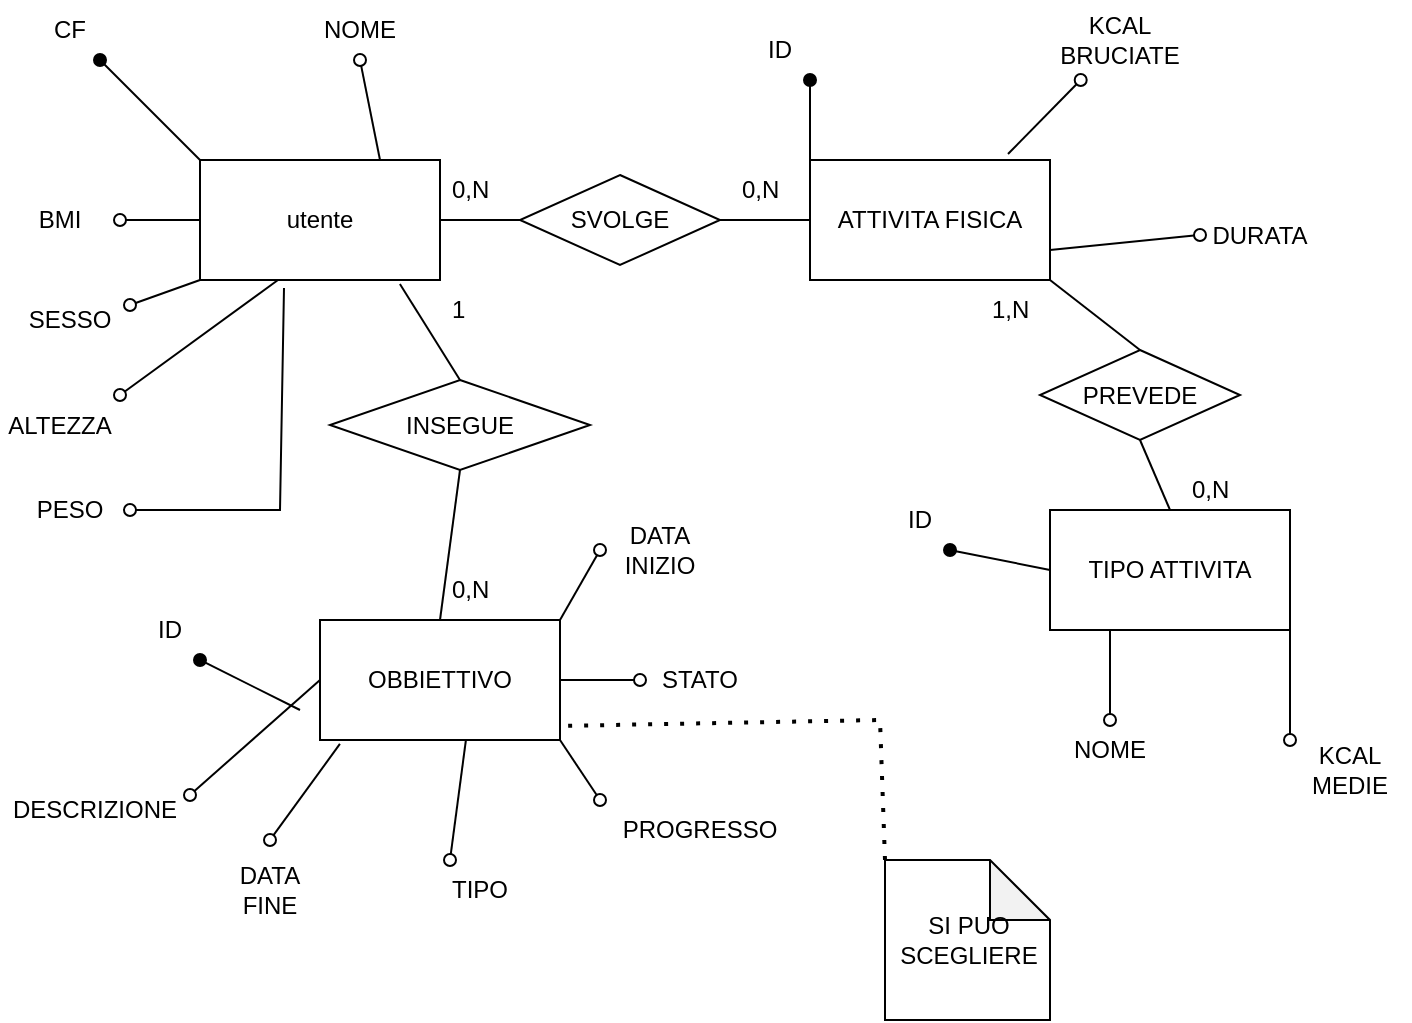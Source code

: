 <!--[if IE]><meta http-equiv="X-UA-Compatible" content="IE=5,IE=9" ><![endif]-->
<!DOCTYPE html>
<html>
<head>
<title>Fitness.drawio.html</title>
<meta charset="utf-8"/>
</head>
<body>
<div class="mxgraph" style="max-width:100%;border:1px solid transparent;" data-mxgraph="{&quot;highlight&quot;:&quot;#0000ff&quot;,&quot;nav&quot;:true,&quot;resize&quot;:true,&quot;xml&quot;:&quot;&lt;mxfile host=\&quot;app.diagrams.net\&quot; agent=\&quot;Mozilla/5.0 (Windows NT 10.0; Win64; x64) AppleWebKit/537.36 (KHTML, like Gecko) Chrome/129.0.0.0 Safari/537.36\&quot; version=\&quot;24.7.17\&quot;&gt;&lt;diagram id=\&quot;R2lEEEUBdFMjLlhIrx00\&quot; name=\&quot;Page-1\&quot;&gt;&lt;mxGraphModel dx=\&quot;733\&quot; dy=\&quot;390\&quot; grid=\&quot;1\&quot; gridSize=\&quot;10\&quot; guides=\&quot;1\&quot; tooltips=\&quot;1\&quot; connect=\&quot;1\&quot; arrows=\&quot;1\&quot; fold=\&quot;1\&quot; page=\&quot;1\&quot; pageScale=\&quot;1\&quot; pageWidth=\&quot;850\&quot; pageHeight=\&quot;1100\&quot; math=\&quot;0\&quot; shadow=\&quot;0\&quot; extFonts=\&quot;Permanent Marker^https://fonts.googleapis.com/css?family=Permanent+Marker\&quot;&gt;&lt;root&gt;&lt;mxCell id=\&quot;0\&quot;/&gt;&lt;mxCell id=\&quot;1\&quot; parent=\&quot;0\&quot;/&gt;&lt;mxCell id=\&quot;_cLSloztdKRhmM_iYa8v-1\&quot; value=\&quot;utente\&quot; style=\&quot;rounded=0;whiteSpace=wrap;html=1;\&quot; vertex=\&quot;1\&quot; parent=\&quot;1\&quot;&gt;&lt;mxGeometry x=\&quot;120\&quot; y=\&quot;100\&quot; width=\&quot;120\&quot; height=\&quot;60\&quot; as=\&quot;geometry\&quot;/&gt;&lt;/mxCell&gt;&lt;mxCell id=\&quot;_cLSloztdKRhmM_iYa8v-9\&quot; value=\&quot;\&quot; style=\&quot;endArrow=none;html=1;rounded=0;exitX=1;exitY=0.5;exitDx=0;exitDy=0;entryX=0.35;entryY=1.067;entryDx=0;entryDy=0;entryPerimeter=0;startArrow=oval;startFill=0;\&quot; edge=\&quot;1\&quot; parent=\&quot;1\&quot; source=\&quot;_cLSloztdKRhmM_iYa8v-74\&quot; target=\&quot;_cLSloztdKRhmM_iYa8v-1\&quot;&gt;&lt;mxGeometry width=\&quot;50\&quot; height=\&quot;50\&quot; relative=\&quot;1\&quot; as=\&quot;geometry\&quot;&gt;&lt;mxPoint x=\&quot;110\&quot; y=\&quot;335\&quot; as=\&quot;sourcePoint\&quot;/&gt;&lt;mxPoint x=\&quot;310\&quot; y=\&quot;200\&quot; as=\&quot;targetPoint\&quot;/&gt;&lt;Array as=\&quot;points\&quot;&gt;&lt;mxPoint x=\&quot;160\&quot; y=\&quot;275\&quot;/&gt;&lt;/Array&gt;&lt;/mxGeometry&gt;&lt;/mxCell&gt;&lt;mxCell id=\&quot;_cLSloztdKRhmM_iYa8v-10\&quot; value=\&quot;\&quot; style=\&quot;endArrow=none;html=1;rounded=0;exitX=1;exitY=0;exitDx=0;exitDy=0;entryX=0.325;entryY=1;entryDx=0;entryDy=0;entryPerimeter=0;startArrow=oval;startFill=0;\&quot; edge=\&quot;1\&quot; parent=\&quot;1\&quot; source=\&quot;_cLSloztdKRhmM_iYa8v-73\&quot; target=\&quot;_cLSloztdKRhmM_iYa8v-1\&quot;&gt;&lt;mxGeometry width=\&quot;50\&quot; height=\&quot;50\&quot; relative=\&quot;1\&quot; as=\&quot;geometry\&quot;&gt;&lt;mxPoint x=\&quot;96.82\&quot; y=\&quot;247.322\&quot; as=\&quot;sourcePoint\&quot;/&gt;&lt;mxPoint x=\&quot;170\&quot; y=\&quot;350\&quot; as=\&quot;targetPoint\&quot;/&gt;&lt;/mxGeometry&gt;&lt;/mxCell&gt;&lt;mxCell id=\&quot;_cLSloztdKRhmM_iYa8v-14\&quot; value=\&quot;\&quot; style=\&quot;endArrow=none;html=1;rounded=0;exitX=1;exitY=0.25;exitDx=0;exitDy=0;entryX=0;entryY=1;entryDx=0;entryDy=0;startArrow=oval;startFill=0;\&quot; edge=\&quot;1\&quot; parent=\&quot;1\&quot; source=\&quot;_cLSloztdKRhmM_iYa8v-72\&quot; target=\&quot;_cLSloztdKRhmM_iYa8v-1\&quot;&gt;&lt;mxGeometry width=\&quot;50\&quot; height=\&quot;50\&quot; relative=\&quot;1\&quot; as=\&quot;geometry\&quot;&gt;&lt;mxPoint x=\&quot;96.82\&quot; y=\&quot;177.322\&quot; as=\&quot;sourcePoint\&quot;/&gt;&lt;mxPoint x=\&quot;200\&quot; y=\&quot;350\&quot; as=\&quot;targetPoint\&quot;/&gt;&lt;/mxGeometry&gt;&lt;/mxCell&gt;&lt;mxCell id=\&quot;_cLSloztdKRhmM_iYa8v-15\&quot; value=\&quot;\&quot; style=\&quot;endArrow=oval;html=1;rounded=0;endFill=0;exitX=0;exitY=0.5;exitDx=0;exitDy=0;entryX=1;entryY=0.5;entryDx=0;entryDy=0;\&quot; edge=\&quot;1\&quot; parent=\&quot;1\&quot; source=\&quot;_cLSloztdKRhmM_iYa8v-1\&quot; target=\&quot;_cLSloztdKRhmM_iYa8v-67\&quot;&gt;&lt;mxGeometry width=\&quot;50\&quot; height=\&quot;50\&quot; relative=\&quot;1\&quot; as=\&quot;geometry\&quot;&gt;&lt;mxPoint x=\&quot;80\&quot; y=\&quot;130\&quot; as=\&quot;sourcePoint\&quot;/&gt;&lt;mxPoint x=\&quot;100\&quot; y=\&quot;100\&quot; as=\&quot;targetPoint\&quot;/&gt;&lt;/mxGeometry&gt;&lt;/mxCell&gt;&lt;mxCell id=\&quot;_cLSloztdKRhmM_iYa8v-18\&quot; value=\&quot;OBBIETTIVO\&quot; style=\&quot;rounded=0;whiteSpace=wrap;html=1;\&quot; vertex=\&quot;1\&quot; parent=\&quot;1\&quot;&gt;&lt;mxGeometry x=\&quot;180\&quot; y=\&quot;330\&quot; width=\&quot;120\&quot; height=\&quot;60\&quot; as=\&quot;geometry\&quot;/&gt;&lt;/mxCell&gt;&lt;mxCell id=\&quot;_cLSloztdKRhmM_iYa8v-23\&quot; value=\&quot;\&quot; style=\&quot;endArrow=none;html=1;rounded=0;entryX=0.833;entryY=1.033;entryDx=0;entryDy=0;entryPerimeter=0;exitX=0.5;exitY=0;exitDx=0;exitDy=0;\&quot; edge=\&quot;1\&quot; parent=\&quot;1\&quot; source=\&quot;_cLSloztdKRhmM_iYa8v-24\&quot; target=\&quot;_cLSloztdKRhmM_iYa8v-1\&quot;&gt;&lt;mxGeometry width=\&quot;50\&quot; height=\&quot;50\&quot; relative=\&quot;1\&quot; as=\&quot;geometry\&quot;&gt;&lt;mxPoint x=\&quot;350\&quot; y=\&quot;280\&quot; as=\&quot;sourcePoint\&quot;/&gt;&lt;mxPoint x=\&quot;400\&quot; y=\&quot;230\&quot; as=\&quot;targetPoint\&quot;/&gt;&lt;/mxGeometry&gt;&lt;/mxCell&gt;&lt;mxCell id=\&quot;_cLSloztdKRhmM_iYa8v-24\&quot; value=\&quot;&amp;lt;span style=&amp;quot;text-align: left;&amp;quot;&amp;gt;INSEGUE&amp;lt;/span&amp;gt;\&quot; style=\&quot;rhombus;whiteSpace=wrap;html=1;\&quot; vertex=\&quot;1\&quot; parent=\&quot;1\&quot;&gt;&lt;mxGeometry x=\&quot;185\&quot; y=\&quot;210\&quot; width=\&quot;130\&quot; height=\&quot;45\&quot; as=\&quot;geometry\&quot;/&gt;&lt;/mxCell&gt;&lt;mxCell id=\&quot;_cLSloztdKRhmM_iYa8v-26\&quot; value=\&quot;\&quot; style=\&quot;endArrow=none;html=1;rounded=0;exitX=0.5;exitY=1;exitDx=0;exitDy=0;entryX=0.5;entryY=0;entryDx=0;entryDy=0;\&quot; edge=\&quot;1\&quot; parent=\&quot;1\&quot; source=\&quot;_cLSloztdKRhmM_iYa8v-24\&quot; target=\&quot;_cLSloztdKRhmM_iYa8v-18\&quot;&gt;&lt;mxGeometry width=\&quot;50\&quot; height=\&quot;50\&quot; relative=\&quot;1\&quot; as=\&quot;geometry\&quot;&gt;&lt;mxPoint x=\&quot;480\&quot; y=\&quot;280\&quot; as=\&quot;sourcePoint\&quot;/&gt;&lt;mxPoint x=\&quot;530\&quot; y=\&quot;230\&quot; as=\&quot;targetPoint\&quot;/&gt;&lt;/mxGeometry&gt;&lt;/mxCell&gt;&lt;mxCell id=\&quot;_cLSloztdKRhmM_iYa8v-27\&quot; value=\&quot;1\&quot; style=\&quot;text;strokeColor=none;fillColor=none;align=left;verticalAlign=middle;spacingLeft=4;spacingRight=4;overflow=hidden;points=[[0,0.5],[1,0.5]];portConstraint=eastwest;rotatable=0;whiteSpace=wrap;html=1;\&quot; vertex=\&quot;1\&quot; parent=\&quot;1\&quot;&gt;&lt;mxGeometry x=\&quot;240\&quot; y=\&quot;160\&quot; width=\&quot;20\&quot; height=\&quot;30\&quot; as=\&quot;geometry\&quot;/&gt;&lt;/mxCell&gt;&lt;mxCell id=\&quot;_cLSloztdKRhmM_iYa8v-28\&quot; value=\&quot;0,N\&quot; style=\&quot;text;strokeColor=none;fillColor=none;align=left;verticalAlign=middle;spacingLeft=4;spacingRight=4;overflow=hidden;points=[[0,0.5],[1,0.5]];portConstraint=eastwest;rotatable=0;whiteSpace=wrap;html=1;\&quot; vertex=\&quot;1\&quot; parent=\&quot;1\&quot;&gt;&lt;mxGeometry x=\&quot;240\&quot; y=\&quot;300\&quot; width=\&quot;40\&quot; height=\&quot;30\&quot; as=\&quot;geometry\&quot;/&gt;&lt;/mxCell&gt;&lt;mxCell id=\&quot;_cLSloztdKRhmM_iYa8v-33\&quot; value=\&quot;\&quot; style=\&quot;endArrow=none;html=1;rounded=0;exitX=1;exitY=0.25;exitDx=0;exitDy=0;entryX=0;entryY=0.5;entryDx=0;entryDy=0;startArrow=oval;startFill=0;\&quot; edge=\&quot;1\&quot; parent=\&quot;1\&quot; source=\&quot;_cLSloztdKRhmM_iYa8v-75\&quot; target=\&quot;_cLSloztdKRhmM_iYa8v-18\&quot;&gt;&lt;mxGeometry width=\&quot;50\&quot; height=\&quot;50\&quot; relative=\&quot;1\&quot; as=\&quot;geometry\&quot;&gt;&lt;mxPoint x=\&quot;110\&quot; y=\&quot;415\&quot; as=\&quot;sourcePoint\&quot;/&gt;&lt;mxPoint x=\&quot;150\&quot; y=\&quot;430\&quot; as=\&quot;targetPoint\&quot;/&gt;&lt;/mxGeometry&gt;&lt;/mxCell&gt;&lt;mxCell id=\&quot;_cLSloztdKRhmM_iYa8v-34\&quot; value=\&quot;\&quot; style=\&quot;endArrow=none;html=1;rounded=0;exitX=0.5;exitY=0;exitDx=0;exitDy=0;entryX=0.083;entryY=1.033;entryDx=0;entryDy=0;entryPerimeter=0;startArrow=oval;startFill=0;\&quot; edge=\&quot;1\&quot; parent=\&quot;1\&quot; source=\&quot;_cLSloztdKRhmM_iYa8v-77\&quot; target=\&quot;_cLSloztdKRhmM_iYa8v-18\&quot;&gt;&lt;mxGeometry width=\&quot;50\&quot; height=\&quot;50\&quot; relative=\&quot;1\&quot; as=\&quot;geometry\&quot;&gt;&lt;mxPoint x=\&quot;185\&quot; y=\&quot;430\&quot; as=\&quot;sourcePoint\&quot;/&gt;&lt;mxPoint x=\&quot;310\&quot; y=\&quot;440\&quot; as=\&quot;targetPoint\&quot;/&gt;&lt;/mxGeometry&gt;&lt;/mxCell&gt;&lt;mxCell id=\&quot;_cLSloztdKRhmM_iYa8v-35\&quot; value=\&quot;\&quot; style=\&quot;endArrow=none;html=1;rounded=0;exitX=0.25;exitY=0;exitDx=0;exitDy=0;entryX=0.608;entryY=1;entryDx=0;entryDy=0;entryPerimeter=0;startArrow=oval;startFill=0;\&quot; edge=\&quot;1\&quot; parent=\&quot;1\&quot; source=\&quot;_cLSloztdKRhmM_iYa8v-78\&quot; target=\&quot;_cLSloztdKRhmM_iYa8v-18\&quot;&gt;&lt;mxGeometry width=\&quot;50\&quot; height=\&quot;50\&quot; relative=\&quot;1\&quot; as=\&quot;geometry\&quot;&gt;&lt;mxPoint x=\&quot;263.18\&quot; y=\&quot;437.322\&quot; as=\&quot;sourcePoint\&quot;/&gt;&lt;mxPoint x=\&quot;510\&quot; y=\&quot;430\&quot; as=\&quot;targetPoint\&quot;/&gt;&lt;/mxGeometry&gt;&lt;/mxCell&gt;&lt;mxCell id=\&quot;_cLSloztdKRhmM_iYa8v-37\&quot; value=\&quot;\&quot; style=\&quot;endArrow=none;html=1;rounded=0;entryX=1;entryY=0.5;entryDx=0;entryDy=0;startArrow=oval;startFill=0;\&quot; edge=\&quot;1\&quot; parent=\&quot;1\&quot; source=\&quot;_cLSloztdKRhmM_iYa8v-80\&quot; target=\&quot;_cLSloztdKRhmM_iYa8v-18\&quot;&gt;&lt;mxGeometry width=\&quot;50\&quot; height=\&quot;50\&quot; relative=\&quot;1\&quot; as=\&quot;geometry\&quot;&gt;&lt;mxPoint x=\&quot;320\&quot; y=\&quot;360\&quot; as=\&quot;sourcePoint\&quot;/&gt;&lt;mxPoint x=\&quot;520\&quot; y=\&quot;410\&quot; as=\&quot;targetPoint\&quot;/&gt;&lt;/mxGeometry&gt;&lt;/mxCell&gt;&lt;mxCell id=\&quot;_cLSloztdKRhmM_iYa8v-38\&quot; value=\&quot;\&quot; style=\&quot;endArrow=none;html=1;rounded=0;exitX=0;exitY=0.5;exitDx=0;exitDy=0;entryX=1;entryY=0;entryDx=0;entryDy=0;startArrow=oval;startFill=0;\&quot; edge=\&quot;1\&quot; parent=\&quot;1\&quot; source=\&quot;_cLSloztdKRhmM_iYa8v-81\&quot; target=\&quot;_cLSloztdKRhmM_iYa8v-18\&quot;&gt;&lt;mxGeometry width=\&quot;50\&quot; height=\&quot;50\&quot; relative=\&quot;1\&quot; as=\&quot;geometry\&quot;&gt;&lt;mxPoint x=\&quot;307\&quot; y=\&quot;309\&quot; as=\&quot;sourcePoint\&quot;/&gt;&lt;mxPoint x=\&quot;520\&quot; y=\&quot;280\&quot; as=\&quot;targetPoint\&quot;/&gt;&lt;/mxGeometry&gt;&lt;/mxCell&gt;&lt;mxCell id=\&quot;_cLSloztdKRhmM_iYa8v-40\&quot; value=\&quot;\&quot; style=\&quot;endArrow=none;html=1;rounded=0;exitX=0;exitY=0;exitDx=0;exitDy=0;entryX=1;entryY=1;entryDx=0;entryDy=0;startArrow=oval;startFill=0;\&quot; edge=\&quot;1\&quot; parent=\&quot;1\&quot; source=\&quot;_cLSloztdKRhmM_iYa8v-79\&quot; target=\&quot;_cLSloztdKRhmM_iYa8v-18\&quot;&gt;&lt;mxGeometry width=\&quot;50\&quot; height=\&quot;50\&quot; relative=\&quot;1\&quot; as=\&quot;geometry\&quot;&gt;&lt;mxPoint x=\&quot;336.98\&quot; y=\&quot;405\&quot; as=\&quot;sourcePoint\&quot;/&gt;&lt;mxPoint x=\&quot;610\&quot; y=\&quot;290\&quot; as=\&quot;targetPoint\&quot;/&gt;&lt;/mxGeometry&gt;&lt;/mxCell&gt;&lt;mxCell id=\&quot;_cLSloztdKRhmM_iYa8v-41\&quot; value=\&quot;ATTIVITA FISICA\&quot; style=\&quot;rounded=0;whiteSpace=wrap;html=1;\&quot; vertex=\&quot;1\&quot; parent=\&quot;1\&quot;&gt;&lt;mxGeometry x=\&quot;425\&quot; y=\&quot;100\&quot; width=\&quot;120\&quot; height=\&quot;60\&quot; as=\&quot;geometry\&quot;/&gt;&lt;/mxCell&gt;&lt;mxCell id=\&quot;_cLSloztdKRhmM_iYa8v-46\&quot; value=\&quot;\&quot; style=\&quot;endArrow=none;html=1;rounded=0;exitX=0;exitY=0.5;exitDx=0;exitDy=0;entryX=1;entryY=0.75;entryDx=0;entryDy=0;endFill=0;startArrow=oval;startFill=0;\&quot; edge=\&quot;1\&quot; parent=\&quot;1\&quot; source=\&quot;_cLSloztdKRhmM_iYa8v-84\&quot; target=\&quot;_cLSloztdKRhmM_iYa8v-41\&quot;&gt;&lt;mxGeometry width=\&quot;50\&quot; height=\&quot;50\&quot; relative=\&quot;1\&quot; as=\&quot;geometry\&quot;&gt;&lt;mxPoint x=\&quot;623.96\&quot; y=\&quot;140\&quot; as=\&quot;sourcePoint\&quot;/&gt;&lt;mxPoint x=\&quot;690\&quot; y=\&quot;190\&quot; as=\&quot;targetPoint\&quot;/&gt;&lt;/mxGeometry&gt;&lt;/mxCell&gt;&lt;mxCell id=\&quot;_cLSloztdKRhmM_iYa8v-47\&quot; value=\&quot;\&quot; style=\&quot;endArrow=oval;html=1;rounded=0;exitX=0.825;exitY=-0.05;exitDx=0;exitDy=0;exitPerimeter=0;startArrow=none;startFill=0;endFill=0;\&quot; edge=\&quot;1\&quot; parent=\&quot;1\&quot; source=\&quot;_cLSloztdKRhmM_iYa8v-41\&quot; target=\&quot;_cLSloztdKRhmM_iYa8v-83\&quot;&gt;&lt;mxGeometry width=\&quot;50\&quot; height=\&quot;50\&quot; relative=\&quot;1\&quot; as=\&quot;geometry\&quot;&gt;&lt;mxPoint x=\&quot;610\&quot; y=\&quot;80\&quot; as=\&quot;sourcePoint\&quot;/&gt;&lt;mxPoint x=\&quot;545\&quot; y=\&quot;80\&quot; as=\&quot;targetPoint\&quot;/&gt;&lt;/mxGeometry&gt;&lt;/mxCell&gt;&lt;mxCell id=\&quot;_cLSloztdKRhmM_iYa8v-49\&quot; value=\&quot;\&quot; style=\&quot;endArrow=none;html=1;rounded=0;exitX=1;exitY=0.5;exitDx=0;exitDy=0;entryX=0;entryY=0.5;entryDx=0;entryDy=0;\&quot; edge=\&quot;1\&quot; parent=\&quot;1\&quot; source=\&quot;_cLSloztdKRhmM_iYa8v-50\&quot; target=\&quot;_cLSloztdKRhmM_iYa8v-41\&quot;&gt;&lt;mxGeometry width=\&quot;50\&quot; height=\&quot;50\&quot; relative=\&quot;1\&quot; as=\&quot;geometry\&quot;&gt;&lt;mxPoint x=\&quot;425\&quot; y=\&quot;180\&quot; as=\&quot;sourcePoint\&quot;/&gt;&lt;mxPoint x=\&quot;360\&quot; y=\&quot;50\&quot; as=\&quot;targetPoint\&quot;/&gt;&lt;/mxGeometry&gt;&lt;/mxCell&gt;&lt;mxCell id=\&quot;_cLSloztdKRhmM_iYa8v-50\&quot; value=\&quot;&amp;lt;span style=&amp;quot;text-align: left;&amp;quot;&amp;gt;SVOLGE&amp;lt;/span&amp;gt;\&quot; style=\&quot;rhombus;whiteSpace=wrap;html=1;\&quot; vertex=\&quot;1\&quot; parent=\&quot;1\&quot;&gt;&lt;mxGeometry x=\&quot;280\&quot; y=\&quot;107.5\&quot; width=\&quot;100\&quot; height=\&quot;45\&quot; as=\&quot;geometry\&quot;/&gt;&lt;/mxCell&gt;&lt;mxCell id=\&quot;_cLSloztdKRhmM_iYa8v-51\&quot; value=\&quot;\&quot; style=\&quot;endArrow=none;html=1;rounded=0;exitX=0;exitY=0.5;exitDx=0;exitDy=0;entryX=1;entryY=0.5;entryDx=0;entryDy=0;\&quot; edge=\&quot;1\&quot; parent=\&quot;1\&quot; source=\&quot;_cLSloztdKRhmM_iYa8v-50\&quot; target=\&quot;_cLSloztdKRhmM_iYa8v-1\&quot;&gt;&lt;mxGeometry width=\&quot;50\&quot; height=\&quot;50\&quot; relative=\&quot;1\&quot; as=\&quot;geometry\&quot;&gt;&lt;mxPoint x=\&quot;555\&quot; y=\&quot;180\&quot; as=\&quot;sourcePoint\&quot;/&gt;&lt;mxPoint x=\&quot;315\&quot; y=\&quot;230\&quot; as=\&quot;targetPoint\&quot;/&gt;&lt;/mxGeometry&gt;&lt;/mxCell&gt;&lt;mxCell id=\&quot;_cLSloztdKRhmM_iYa8v-52\&quot; value=\&quot;0,N\&quot; style=\&quot;text;strokeColor=none;fillColor=none;align=left;verticalAlign=middle;spacingLeft=4;spacingRight=4;overflow=hidden;points=[[0,0.5],[1,0.5]];portConstraint=eastwest;rotatable=0;whiteSpace=wrap;html=1;\&quot; vertex=\&quot;1\&quot; parent=\&quot;1\&quot;&gt;&lt;mxGeometry x=\&quot;240\&quot; y=\&quot;100\&quot; width=\&quot;40\&quot; height=\&quot;30\&quot; as=\&quot;geometry\&quot;/&gt;&lt;/mxCell&gt;&lt;mxCell id=\&quot;_cLSloztdKRhmM_iYa8v-53\&quot; value=\&quot;0,N\&quot; style=\&quot;text;strokeColor=none;fillColor=none;align=left;verticalAlign=middle;spacingLeft=4;spacingRight=4;overflow=hidden;points=[[0,0.5],[1,0.5]];portConstraint=eastwest;rotatable=0;whiteSpace=wrap;html=1;\&quot; vertex=\&quot;1\&quot; parent=\&quot;1\&quot;&gt;&lt;mxGeometry x=\&quot;385\&quot; y=\&quot;100\&quot; width=\&quot;40\&quot; height=\&quot;30\&quot; as=\&quot;geometry\&quot;/&gt;&lt;/mxCell&gt;&lt;mxCell id=\&quot;_cLSloztdKRhmM_iYa8v-87\&quot; style=\&quot;edgeStyle=orthogonalEdgeStyle;rounded=0;orthogonalLoop=1;jettySize=auto;html=1;endArrow=oval;endFill=0;exitX=1;exitY=1;exitDx=0;exitDy=0;entryX=0;entryY=0;entryDx=0;entryDy=0;\&quot; edge=\&quot;1\&quot; parent=\&quot;1\&quot; source=\&quot;_cLSloztdKRhmM_iYa8v-54\&quot; target=\&quot;_cLSloztdKRhmM_iYa8v-86\&quot;&gt;&lt;mxGeometry relative=\&quot;1\&quot; as=\&quot;geometry\&quot;&gt;&lt;mxPoint x=\&quot;740\&quot; y=\&quot;300\&quot; as=\&quot;sourcePoint\&quot;/&gt;&lt;mxPoint x=\&quot;750\&quot; y=\&quot;363\&quot; as=\&quot;targetPoint\&quot;/&gt;&lt;/mxGeometry&gt;&lt;/mxCell&gt;&lt;mxCell id=\&quot;_cLSloztdKRhmM_iYa8v-88\&quot; style=\&quot;edgeStyle=orthogonalEdgeStyle;rounded=0;orthogonalLoop=1;jettySize=auto;html=1;exitX=0.25;exitY=1;exitDx=0;exitDy=0;entryX=0.5;entryY=0;entryDx=0;entryDy=0;endArrow=oval;endFill=0;\&quot; edge=\&quot;1\&quot; parent=\&quot;1\&quot; source=\&quot;_cLSloztdKRhmM_iYa8v-54\&quot; target=\&quot;_cLSloztdKRhmM_iYa8v-85\&quot;&gt;&lt;mxGeometry relative=\&quot;1\&quot; as=\&quot;geometry\&quot;/&gt;&lt;/mxCell&gt;&lt;mxCell id=\&quot;_cLSloztdKRhmM_iYa8v-54\&quot; value=\&quot;TIPO ATTIVITA\&quot; style=\&quot;rounded=0;whiteSpace=wrap;html=1;\&quot; vertex=\&quot;1\&quot; parent=\&quot;1\&quot;&gt;&lt;mxGeometry x=\&quot;545\&quot; y=\&quot;275\&quot; width=\&quot;120\&quot; height=\&quot;60\&quot; as=\&quot;geometry\&quot;/&gt;&lt;/mxCell&gt;&lt;mxCell id=\&quot;_cLSloztdKRhmM_iYa8v-55\&quot; value=\&quot;&amp;lt;span style=&amp;quot;text-align: left;&amp;quot;&amp;gt;PREVEDE&amp;lt;/span&amp;gt;\&quot; style=\&quot;rhombus;whiteSpace=wrap;html=1;\&quot; vertex=\&quot;1\&quot; parent=\&quot;1\&quot;&gt;&lt;mxGeometry x=\&quot;540\&quot; y=\&quot;195\&quot; width=\&quot;100\&quot; height=\&quot;45\&quot; as=\&quot;geometry\&quot;/&gt;&lt;/mxCell&gt;&lt;mxCell id=\&quot;_cLSloztdKRhmM_iYa8v-56\&quot; value=\&quot;1,N\&quot; style=\&quot;text;strokeColor=none;fillColor=none;align=left;verticalAlign=middle;spacingLeft=4;spacingRight=4;overflow=hidden;points=[[0,0.5],[1,0.5]];portConstraint=eastwest;rotatable=0;whiteSpace=wrap;html=1;\&quot; vertex=\&quot;1\&quot; parent=\&quot;1\&quot;&gt;&lt;mxGeometry x=\&quot;510\&quot; y=\&quot;160\&quot; width=\&quot;40\&quot; height=\&quot;30\&quot; as=\&quot;geometry\&quot;/&gt;&lt;/mxCell&gt;&lt;mxCell id=\&quot;_cLSloztdKRhmM_iYa8v-57\&quot; value=\&quot;0,N\&quot; style=\&quot;text;strokeColor=none;fillColor=none;align=left;verticalAlign=middle;spacingLeft=4;spacingRight=4;overflow=hidden;points=[[0,0.5],[1,0.5]];portConstraint=eastwest;rotatable=0;whiteSpace=wrap;html=1;\&quot; vertex=\&quot;1\&quot; parent=\&quot;1\&quot;&gt;&lt;mxGeometry x=\&quot;610\&quot; y=\&quot;250\&quot; width=\&quot;40\&quot; height=\&quot;30\&quot; as=\&quot;geometry\&quot;/&gt;&lt;/mxCell&gt;&lt;mxCell id=\&quot;_cLSloztdKRhmM_iYa8v-58\&quot; value=\&quot;\&quot; style=\&quot;endArrow=none;html=1;rounded=0;entryX=0.5;entryY=0;entryDx=0;entryDy=0;exitX=1;exitY=1;exitDx=0;exitDy=0;\&quot; edge=\&quot;1\&quot; parent=\&quot;1\&quot; source=\&quot;_cLSloztdKRhmM_iYa8v-41\&quot; target=\&quot;_cLSloztdKRhmM_iYa8v-55\&quot;&gt;&lt;mxGeometry width=\&quot;50\&quot; height=\&quot;50\&quot; relative=\&quot;1\&quot; as=\&quot;geometry\&quot;&gt;&lt;mxPoint x=\&quot;380\&quot; y=\&quot;300\&quot; as=\&quot;sourcePoint\&quot;/&gt;&lt;mxPoint x=\&quot;430\&quot; y=\&quot;250\&quot; as=\&quot;targetPoint\&quot;/&gt;&lt;/mxGeometry&gt;&lt;/mxCell&gt;&lt;mxCell id=\&quot;_cLSloztdKRhmM_iYa8v-59\&quot; value=\&quot;\&quot; style=\&quot;endArrow=none;html=1;rounded=0;entryX=0.5;entryY=1;entryDx=0;entryDy=0;exitX=0.5;exitY=0;exitDx=0;exitDy=0;\&quot; edge=\&quot;1\&quot; parent=\&quot;1\&quot; source=\&quot;_cLSloztdKRhmM_iYa8v-54\&quot; target=\&quot;_cLSloztdKRhmM_iYa8v-55\&quot;&gt;&lt;mxGeometry width=\&quot;50\&quot; height=\&quot;50\&quot; relative=\&quot;1\&quot; as=\&quot;geometry\&quot;&gt;&lt;mxPoint x=\&quot;410\&quot; y=\&quot;280\&quot; as=\&quot;sourcePoint\&quot;/&gt;&lt;mxPoint x=\&quot;460\&quot; y=\&quot;230\&quot; as=\&quot;targetPoint\&quot;/&gt;&lt;/mxGeometry&gt;&lt;/mxCell&gt;&lt;mxCell id=\&quot;_cLSloztdKRhmM_iYa8v-62\&quot; value=\&quot;\&quot; style=\&quot;endArrow=oval;html=1;rounded=0;endFill=1;exitX=0;exitY=0;exitDx=0;exitDy=0;entryX=0.75;entryY=1;entryDx=0;entryDy=0;\&quot; edge=\&quot;1\&quot; parent=\&quot;1\&quot; source=\&quot;_cLSloztdKRhmM_iYa8v-1\&quot; target=\&quot;_cLSloztdKRhmM_iYa8v-63\&quot;&gt;&lt;mxGeometry width=\&quot;50\&quot; height=\&quot;50\&quot; relative=\&quot;1\&quot; as=\&quot;geometry\&quot;&gt;&lt;mxPoint x=\&quot;425\&quot; y=\&quot;250\&quot; as=\&quot;sourcePoint\&quot;/&gt;&lt;mxPoint x=\&quot;475\&quot; y=\&quot;200\&quot; as=\&quot;targetPoint\&quot;/&gt;&lt;/mxGeometry&gt;&lt;/mxCell&gt;&lt;mxCell id=\&quot;_cLSloztdKRhmM_iYa8v-63\&quot; value=\&quot;CF\&quot; style=\&quot;text;html=1;align=center;verticalAlign=middle;whiteSpace=wrap;rounded=0;\&quot; vertex=\&quot;1\&quot; parent=\&quot;1\&quot;&gt;&lt;mxGeometry x=\&quot;25\&quot; y=\&quot;20\&quot; width=\&quot;60\&quot; height=\&quot;30\&quot; as=\&quot;geometry\&quot;/&gt;&lt;/mxCell&gt;&lt;mxCell id=\&quot;_cLSloztdKRhmM_iYa8v-64\&quot; value=\&quot;NOME\&quot; style=\&quot;text;html=1;align=center;verticalAlign=middle;whiteSpace=wrap;rounded=0;\&quot; vertex=\&quot;1\&quot; parent=\&quot;1\&quot;&gt;&lt;mxGeometry x=\&quot;170\&quot; y=\&quot;20\&quot; width=\&quot;60\&quot; height=\&quot;30\&quot; as=\&quot;geometry\&quot;/&gt;&lt;/mxCell&gt;&lt;mxCell id=\&quot;_cLSloztdKRhmM_iYa8v-66\&quot; value=\&quot;\&quot; style=\&quot;endArrow=oval;html=1;rounded=0;endFill=0;entryX=0.5;entryY=1;entryDx=0;entryDy=0;exitX=0.75;exitY=0;exitDx=0;exitDy=0;\&quot; edge=\&quot;1\&quot; parent=\&quot;1\&quot; source=\&quot;_cLSloztdKRhmM_iYa8v-1\&quot; target=\&quot;_cLSloztdKRhmM_iYa8v-64\&quot;&gt;&lt;mxGeometry width=\&quot;50\&quot; height=\&quot;50\&quot; relative=\&quot;1\&quot; as=\&quot;geometry\&quot;&gt;&lt;mxPoint x=\&quot;280\&quot; y=\&quot;80\&quot; as=\&quot;sourcePoint\&quot;/&gt;&lt;mxPoint x=\&quot;330\&quot; y=\&quot;30\&quot; as=\&quot;targetPoint\&quot;/&gt;&lt;/mxGeometry&gt;&lt;/mxCell&gt;&lt;mxCell id=\&quot;_cLSloztdKRhmM_iYa8v-67\&quot; value=\&quot;BMI\&quot; style=\&quot;text;html=1;align=center;verticalAlign=middle;whiteSpace=wrap;rounded=0;\&quot; vertex=\&quot;1\&quot; parent=\&quot;1\&quot;&gt;&lt;mxGeometry x=\&quot;20\&quot; y=\&quot;115\&quot; width=\&quot;60\&quot; height=\&quot;30\&quot; as=\&quot;geometry\&quot;/&gt;&lt;/mxCell&gt;&lt;mxCell id=\&quot;_cLSloztdKRhmM_iYa8v-72\&quot; value=\&quot;SESSO\&quot; style=\&quot;text;html=1;align=center;verticalAlign=middle;whiteSpace=wrap;rounded=0;\&quot; vertex=\&quot;1\&quot; parent=\&quot;1\&quot;&gt;&lt;mxGeometry x=\&quot;25\&quot; y=\&quot;165\&quot; width=\&quot;60\&quot; height=\&quot;30\&quot; as=\&quot;geometry\&quot;/&gt;&lt;/mxCell&gt;&lt;mxCell id=\&quot;_cLSloztdKRhmM_iYa8v-73\&quot; value=\&quot;ALTEZZA\&quot; style=\&quot;text;html=1;align=center;verticalAlign=middle;whiteSpace=wrap;rounded=0;\&quot; vertex=\&quot;1\&quot; parent=\&quot;1\&quot;&gt;&lt;mxGeometry x=\&quot;20\&quot; y=\&quot;217.5\&quot; width=\&quot;60\&quot; height=\&quot;30\&quot; as=\&quot;geometry\&quot;/&gt;&lt;/mxCell&gt;&lt;mxCell id=\&quot;_cLSloztdKRhmM_iYa8v-74\&quot; value=\&quot;PESO\&quot; style=\&quot;text;html=1;align=center;verticalAlign=middle;whiteSpace=wrap;rounded=0;\&quot; vertex=\&quot;1\&quot; parent=\&quot;1\&quot;&gt;&lt;mxGeometry x=\&quot;25\&quot; y=\&quot;260\&quot; width=\&quot;60\&quot; height=\&quot;30\&quot; as=\&quot;geometry\&quot;/&gt;&lt;/mxCell&gt;&lt;mxCell id=\&quot;_cLSloztdKRhmM_iYa8v-75\&quot; value=\&quot;DESCRIZIONE\&quot; style=\&quot;text;html=1;align=center;verticalAlign=middle;whiteSpace=wrap;rounded=0;\&quot; vertex=\&quot;1\&quot; parent=\&quot;1\&quot;&gt;&lt;mxGeometry x=\&quot;20\&quot; y=\&quot;410\&quot; width=\&quot;95\&quot; height=\&quot;30\&quot; as=\&quot;geometry\&quot;/&gt;&lt;/mxCell&gt;&lt;mxCell id=\&quot;_cLSloztdKRhmM_iYa8v-77\&quot; value=\&quot;DATA FINE\&quot; style=\&quot;text;html=1;align=center;verticalAlign=middle;whiteSpace=wrap;rounded=0;\&quot; vertex=\&quot;1\&quot; parent=\&quot;1\&quot;&gt;&lt;mxGeometry x=\&quot;125\&quot; y=\&quot;440\&quot; width=\&quot;60\&quot; height=\&quot;50\&quot; as=\&quot;geometry\&quot;/&gt;&lt;/mxCell&gt;&lt;mxCell id=\&quot;_cLSloztdKRhmM_iYa8v-78\&quot; value=\&quot;TIPO\&quot; style=\&quot;text;html=1;align=center;verticalAlign=middle;whiteSpace=wrap;rounded=0;\&quot; vertex=\&quot;1\&quot; parent=\&quot;1\&quot;&gt;&lt;mxGeometry x=\&quot;230\&quot; y=\&quot;450\&quot; width=\&quot;60\&quot; height=\&quot;30\&quot; as=\&quot;geometry\&quot;/&gt;&lt;/mxCell&gt;&lt;mxCell id=\&quot;_cLSloztdKRhmM_iYa8v-79\&quot; value=\&quot;PROGRESSO\&quot; style=\&quot;text;html=1;align=center;verticalAlign=middle;whiteSpace=wrap;rounded=0;\&quot; vertex=\&quot;1\&quot; parent=\&quot;1\&quot;&gt;&lt;mxGeometry x=\&quot;320\&quot; y=\&quot;420\&quot; width=\&quot;100\&quot; height=\&quot;30\&quot; as=\&quot;geometry\&quot;/&gt;&lt;/mxCell&gt;&lt;mxCell id=\&quot;_cLSloztdKRhmM_iYa8v-80\&quot; value=\&quot;STATO\&quot; style=\&quot;text;html=1;align=center;verticalAlign=middle;whiteSpace=wrap;rounded=0;\&quot; vertex=\&quot;1\&quot; parent=\&quot;1\&quot;&gt;&lt;mxGeometry x=\&quot;340\&quot; y=\&quot;345\&quot; width=\&quot;60\&quot; height=\&quot;30\&quot; as=\&quot;geometry\&quot;/&gt;&lt;/mxCell&gt;&lt;mxCell id=\&quot;_cLSloztdKRhmM_iYa8v-81\&quot; value=\&quot;DATA INIZIO\&quot; style=\&quot;text;html=1;align=center;verticalAlign=middle;whiteSpace=wrap;rounded=0;\&quot; vertex=\&quot;1\&quot; parent=\&quot;1\&quot;&gt;&lt;mxGeometry x=\&quot;320\&quot; y=\&quot;280\&quot; width=\&quot;60\&quot; height=\&quot;30\&quot; as=\&quot;geometry\&quot;/&gt;&lt;/mxCell&gt;&lt;mxCell id=\&quot;_cLSloztdKRhmM_iYa8v-83\&quot; value=\&quot;KCAL BRUCIATE\&quot; style=\&quot;text;html=1;align=center;verticalAlign=middle;whiteSpace=wrap;rounded=0;\&quot; vertex=\&quot;1\&quot; parent=\&quot;1\&quot;&gt;&lt;mxGeometry x=\&quot;540\&quot; y=\&quot;20\&quot; width=\&quot;80\&quot; height=\&quot;40\&quot; as=\&quot;geometry\&quot;/&gt;&lt;/mxCell&gt;&lt;mxCell id=\&quot;_cLSloztdKRhmM_iYa8v-84\&quot; value=\&quot;DURATA\&quot; style=\&quot;text;html=1;align=center;verticalAlign=middle;whiteSpace=wrap;rounded=0;\&quot; vertex=\&quot;1\&quot; parent=\&quot;1\&quot;&gt;&lt;mxGeometry x=\&quot;620\&quot; y=\&quot;122.5\&quot; width=\&quot;60\&quot; height=\&quot;30\&quot; as=\&quot;geometry\&quot;/&gt;&lt;/mxCell&gt;&lt;mxCell id=\&quot;_cLSloztdKRhmM_iYa8v-85\&quot; value=\&quot;NOME\&quot; style=\&quot;text;html=1;align=center;verticalAlign=middle;whiteSpace=wrap;rounded=0;\&quot; vertex=\&quot;1\&quot; parent=\&quot;1\&quot;&gt;&lt;mxGeometry x=\&quot;545\&quot; y=\&quot;380\&quot; width=\&quot;60\&quot; height=\&quot;30\&quot; as=\&quot;geometry\&quot;/&gt;&lt;/mxCell&gt;&lt;mxCell id=\&quot;_cLSloztdKRhmM_iYa8v-86\&quot; value=\&quot;KCAL MEDIE\&quot; style=\&quot;text;html=1;align=center;verticalAlign=middle;whiteSpace=wrap;rounded=0;\&quot; vertex=\&quot;1\&quot; parent=\&quot;1\&quot;&gt;&lt;mxGeometry x=\&quot;665\&quot; y=\&quot;390\&quot; width=\&quot;60\&quot; height=\&quot;30\&quot; as=\&quot;geometry\&quot;/&gt;&lt;/mxCell&gt;&lt;mxCell id=\&quot;_cLSloztdKRhmM_iYa8v-90\&quot; value=\&quot;\&quot; style=\&quot;endArrow=none;dashed=1;html=1;dashPattern=1 3;strokeWidth=2;rounded=0;exitX=0;exitY=0;exitDx=0;exitDy=0;exitPerimeter=0;entryX=1;entryY=0.883;entryDx=0;entryDy=0;entryPerimeter=0;\&quot; edge=\&quot;1\&quot; parent=\&quot;1\&quot; source=\&quot;_cLSloztdKRhmM_iYa8v-92\&quot; target=\&quot;_cLSloztdKRhmM_iYa8v-18\&quot;&gt;&lt;mxGeometry width=\&quot;50\&quot; height=\&quot;50\&quot; relative=\&quot;1\&quot; as=\&quot;geometry\&quot;&gt;&lt;mxPoint x=\&quot;123.988\&quot; y=\&quot;348.98\&quot; as=\&quot;sourcePoint\&quot;/&gt;&lt;mxPoint x=\&quot;390\&quot; y=\&quot;390\&quot; as=\&quot;targetPoint\&quot;/&gt;&lt;Array as=\&quot;points\&quot;&gt;&lt;mxPoint x=\&quot;460\&quot; y=\&quot;380\&quot;/&gt;&lt;/Array&gt;&lt;/mxGeometry&gt;&lt;/mxCell&gt;&lt;mxCell id=\&quot;_cLSloztdKRhmM_iYa8v-92\&quot; value=\&quot;SI PUO SCEGLIERE\&quot; style=\&quot;shape=note;whiteSpace=wrap;html=1;backgroundOutline=1;darkOpacity=0.05;\&quot; vertex=\&quot;1\&quot; parent=\&quot;1\&quot;&gt;&lt;mxGeometry x=\&quot;462.5\&quot; y=\&quot;450\&quot; width=\&quot;82.5\&quot; height=\&quot;80\&quot; as=\&quot;geometry\&quot;/&gt;&lt;/mxCell&gt;&lt;mxCell id=\&quot;_cLSloztdKRhmM_iYa8v-93\&quot; value=\&quot;\&quot; style=\&quot;endArrow=oval;html=1;rounded=0;endFill=1;exitX=0;exitY=0;exitDx=0;exitDy=0;entryX=0.75;entryY=1;entryDx=0;entryDy=0;\&quot; edge=\&quot;1\&quot; parent=\&quot;1\&quot; source=\&quot;_cLSloztdKRhmM_iYa8v-41\&quot; target=\&quot;_cLSloztdKRhmM_iYa8v-94\&quot;&gt;&lt;mxGeometry width=\&quot;50\&quot; height=\&quot;50\&quot; relative=\&quot;1\&quot; as=\&quot;geometry\&quot;&gt;&lt;mxPoint x=\&quot;410\&quot; y=\&quot;70\&quot; as=\&quot;sourcePoint\&quot;/&gt;&lt;mxPoint x=\&quot;410\&quot; y=\&quot;60\&quot; as=\&quot;targetPoint\&quot;/&gt;&lt;/mxGeometry&gt;&lt;/mxCell&gt;&lt;mxCell id=\&quot;_cLSloztdKRhmM_iYa8v-94\&quot; value=\&quot;ID\&quot; style=\&quot;text;html=1;align=center;verticalAlign=middle;whiteSpace=wrap;rounded=0;\&quot; vertex=\&quot;1\&quot; parent=\&quot;1\&quot;&gt;&lt;mxGeometry x=\&quot;380\&quot; y=\&quot;30\&quot; width=\&quot;60\&quot; height=\&quot;30\&quot; as=\&quot;geometry\&quot;/&gt;&lt;/mxCell&gt;&lt;mxCell id=\&quot;_cLSloztdKRhmM_iYa8v-95\&quot; value=\&quot;\&quot; style=\&quot;endArrow=oval;html=1;rounded=0;endFill=1;exitX=0;exitY=0.5;exitDx=0;exitDy=0;entryX=0.75;entryY=1;entryDx=0;entryDy=0;\&quot; edge=\&quot;1\&quot; parent=\&quot;1\&quot; target=\&quot;_cLSloztdKRhmM_iYa8v-96\&quot; source=\&quot;_cLSloztdKRhmM_iYa8v-54\&quot;&gt;&lt;mxGeometry width=\&quot;50\&quot; height=\&quot;50\&quot; relative=\&quot;1\&quot; as=\&quot;geometry\&quot;&gt;&lt;mxPoint x=\&quot;495\&quot; y=\&quot;335\&quot; as=\&quot;sourcePoint\&quot;/&gt;&lt;mxPoint x=\&quot;480\&quot; y=\&quot;295\&quot; as=\&quot;targetPoint\&quot;/&gt;&lt;/mxGeometry&gt;&lt;/mxCell&gt;&lt;mxCell id=\&quot;_cLSloztdKRhmM_iYa8v-96\&quot; value=\&quot;ID\&quot; style=\&quot;text;html=1;align=center;verticalAlign=middle;whiteSpace=wrap;rounded=0;\&quot; vertex=\&quot;1\&quot; parent=\&quot;1\&quot;&gt;&lt;mxGeometry x=\&quot;450\&quot; y=\&quot;265\&quot; width=\&quot;60\&quot; height=\&quot;30\&quot; as=\&quot;geometry\&quot;/&gt;&lt;/mxCell&gt;&lt;mxCell id=\&quot;_cLSloztdKRhmM_iYa8v-97\&quot; value=\&quot;\&quot; style=\&quot;endArrow=oval;html=1;rounded=0;endFill=1;exitX=0;exitY=0.25;exitDx=0;exitDy=0;entryX=0.75;entryY=1;entryDx=0;entryDy=0;\&quot; edge=\&quot;1\&quot; parent=\&quot;1\&quot; target=\&quot;_cLSloztdKRhmM_iYa8v-98\&quot;&gt;&lt;mxGeometry width=\&quot;50\&quot; height=\&quot;50\&quot; relative=\&quot;1\&quot; as=\&quot;geometry\&quot;&gt;&lt;mxPoint x=\&quot;170\&quot; y=\&quot;375\&quot; as=\&quot;sourcePoint\&quot;/&gt;&lt;mxPoint x=\&quot;105\&quot; y=\&quot;350\&quot; as=\&quot;targetPoint\&quot;/&gt;&lt;/mxGeometry&gt;&lt;/mxCell&gt;&lt;mxCell id=\&quot;_cLSloztdKRhmM_iYa8v-98\&quot; value=\&quot;ID\&quot; style=\&quot;text;html=1;align=center;verticalAlign=middle;whiteSpace=wrap;rounded=0;\&quot; vertex=\&quot;1\&quot; parent=\&quot;1\&quot;&gt;&lt;mxGeometry x=\&quot;75\&quot; y=\&quot;320\&quot; width=\&quot;60\&quot; height=\&quot;30\&quot; as=\&quot;geometry\&quot;/&gt;&lt;/mxCell&gt;&lt;/root&gt;&lt;/mxGraphModel&gt;&lt;/diagram&gt;&lt;/mxfile&gt;&quot;,&quot;toolbar&quot;:&quot;pages zoom layers lightbox&quot;,&quot;page&quot;:0}"></div>
<script type="text/javascript" src="https://app.diagrams.net/js/viewer-static.min.js"></script>
</body>
</html>
